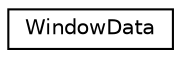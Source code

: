 digraph "Graphical Class Hierarchy"
{
 // LATEX_PDF_SIZE
  edge [fontname="Helvetica",fontsize="10",labelfontname="Helvetica",labelfontsize="10"];
  node [fontname="Helvetica",fontsize="10",shape=record];
  rankdir="LR";
  Node0 [label="WindowData",height=0.2,width=0.4,color="black", fillcolor="white", style="filled",URL="$structWindowData.html",tooltip=" "];
}
